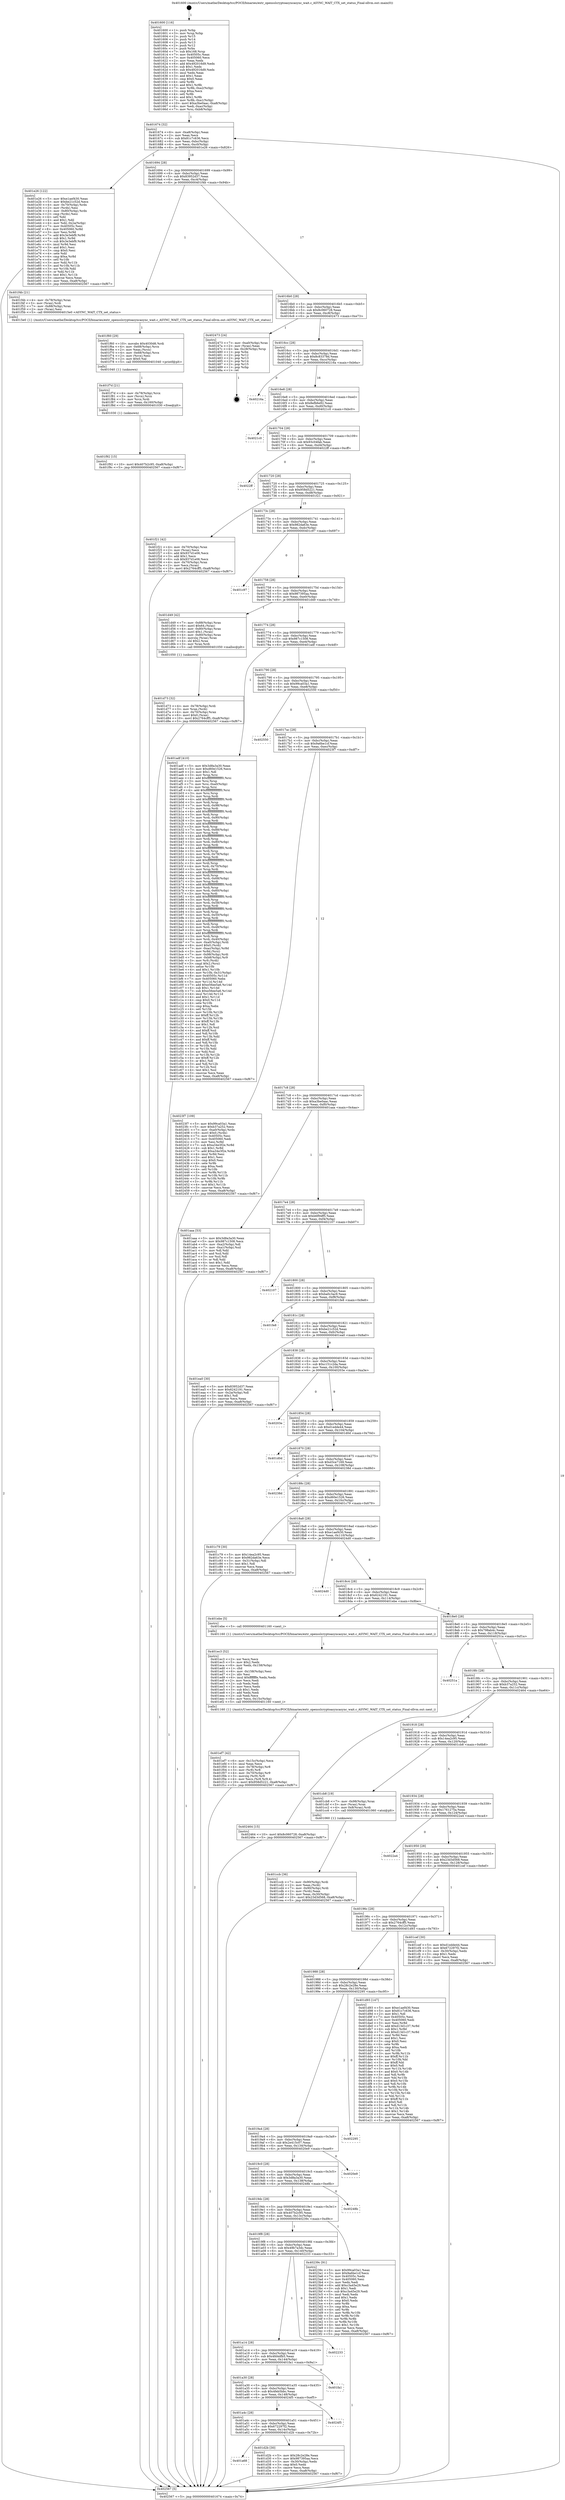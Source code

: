 digraph "0x401600" {
  label = "0x401600 (/mnt/c/Users/mathe/Desktop/tcc/POCII/binaries/extr_opensslcryptoasyncasync_wait.c_ASYNC_WAIT_CTX_set_status_Final-ollvm.out::main(0))"
  labelloc = "t"
  node[shape=record]

  Entry [label="",width=0.3,height=0.3,shape=circle,fillcolor=black,style=filled]
  "0x401674" [label="{
     0x401674 [32]\l
     | [instrs]\l
     &nbsp;&nbsp;0x401674 \<+6\>: mov -0xa8(%rbp),%eax\l
     &nbsp;&nbsp;0x40167a \<+2\>: mov %eax,%ecx\l
     &nbsp;&nbsp;0x40167c \<+6\>: sub $0x81c7c636,%ecx\l
     &nbsp;&nbsp;0x401682 \<+6\>: mov %eax,-0xbc(%rbp)\l
     &nbsp;&nbsp;0x401688 \<+6\>: mov %ecx,-0xc0(%rbp)\l
     &nbsp;&nbsp;0x40168e \<+6\>: je 0000000000401e26 \<main+0x826\>\l
  }"]
  "0x401e26" [label="{
     0x401e26 [122]\l
     | [instrs]\l
     &nbsp;&nbsp;0x401e26 \<+5\>: mov $0xe1aef430,%eax\l
     &nbsp;&nbsp;0x401e2b \<+5\>: mov $0xbe21c52d,%ecx\l
     &nbsp;&nbsp;0x401e30 \<+4\>: mov -0x70(%rbp),%rdx\l
     &nbsp;&nbsp;0x401e34 \<+2\>: mov (%rdx),%esi\l
     &nbsp;&nbsp;0x401e36 \<+4\>: mov -0x80(%rbp),%rdx\l
     &nbsp;&nbsp;0x401e3a \<+2\>: cmp (%rdx),%esi\l
     &nbsp;&nbsp;0x401e3c \<+4\>: setl %dil\l
     &nbsp;&nbsp;0x401e40 \<+4\>: and $0x1,%dil\l
     &nbsp;&nbsp;0x401e44 \<+4\>: mov %dil,-0x2a(%rbp)\l
     &nbsp;&nbsp;0x401e48 \<+7\>: mov 0x40505c,%esi\l
     &nbsp;&nbsp;0x401e4f \<+8\>: mov 0x405060,%r8d\l
     &nbsp;&nbsp;0x401e57 \<+3\>: mov %esi,%r9d\l
     &nbsp;&nbsp;0x401e5a \<+7\>: add $0x3e3ebf9,%r9d\l
     &nbsp;&nbsp;0x401e61 \<+4\>: sub $0x1,%r9d\l
     &nbsp;&nbsp;0x401e65 \<+7\>: sub $0x3e3ebf9,%r9d\l
     &nbsp;&nbsp;0x401e6c \<+4\>: imul %r9d,%esi\l
     &nbsp;&nbsp;0x401e70 \<+3\>: and $0x1,%esi\l
     &nbsp;&nbsp;0x401e73 \<+3\>: cmp $0x0,%esi\l
     &nbsp;&nbsp;0x401e76 \<+4\>: sete %dil\l
     &nbsp;&nbsp;0x401e7a \<+4\>: cmp $0xa,%r8d\l
     &nbsp;&nbsp;0x401e7e \<+4\>: setl %r10b\l
     &nbsp;&nbsp;0x401e82 \<+3\>: mov %dil,%r11b\l
     &nbsp;&nbsp;0x401e85 \<+3\>: and %r10b,%r11b\l
     &nbsp;&nbsp;0x401e88 \<+3\>: xor %r10b,%dil\l
     &nbsp;&nbsp;0x401e8b \<+3\>: or %dil,%r11b\l
     &nbsp;&nbsp;0x401e8e \<+4\>: test $0x1,%r11b\l
     &nbsp;&nbsp;0x401e92 \<+3\>: cmovne %ecx,%eax\l
     &nbsp;&nbsp;0x401e95 \<+6\>: mov %eax,-0xa8(%rbp)\l
     &nbsp;&nbsp;0x401e9b \<+5\>: jmp 0000000000402567 \<main+0xf67\>\l
  }"]
  "0x401694" [label="{
     0x401694 [28]\l
     | [instrs]\l
     &nbsp;&nbsp;0x401694 \<+5\>: jmp 0000000000401699 \<main+0x99\>\l
     &nbsp;&nbsp;0x401699 \<+6\>: mov -0xbc(%rbp),%eax\l
     &nbsp;&nbsp;0x40169f \<+5\>: sub $0x83952d37,%eax\l
     &nbsp;&nbsp;0x4016a4 \<+6\>: mov %eax,-0xc4(%rbp)\l
     &nbsp;&nbsp;0x4016aa \<+6\>: je 0000000000401f4b \<main+0x94b\>\l
  }"]
  Exit [label="",width=0.3,height=0.3,shape=circle,fillcolor=black,style=filled,peripheries=2]
  "0x401f4b" [label="{
     0x401f4b [21]\l
     | [instrs]\l
     &nbsp;&nbsp;0x401f4b \<+4\>: mov -0x78(%rbp),%rax\l
     &nbsp;&nbsp;0x401f4f \<+3\>: mov (%rax),%rdi\l
     &nbsp;&nbsp;0x401f52 \<+7\>: mov -0x88(%rbp),%rax\l
     &nbsp;&nbsp;0x401f59 \<+2\>: mov (%rax),%esi\l
     &nbsp;&nbsp;0x401f5b \<+5\>: call 00000000004015e0 \<ASYNC_WAIT_CTX_set_status\>\l
     | [calls]\l
     &nbsp;&nbsp;0x4015e0 \{1\} (/mnt/c/Users/mathe/Desktop/tcc/POCII/binaries/extr_opensslcryptoasyncasync_wait.c_ASYNC_WAIT_CTX_set_status_Final-ollvm.out::ASYNC_WAIT_CTX_set_status)\l
  }"]
  "0x4016b0" [label="{
     0x4016b0 [28]\l
     | [instrs]\l
     &nbsp;&nbsp;0x4016b0 \<+5\>: jmp 00000000004016b5 \<main+0xb5\>\l
     &nbsp;&nbsp;0x4016b5 \<+6\>: mov -0xbc(%rbp),%eax\l
     &nbsp;&nbsp;0x4016bb \<+5\>: sub $0x8c060728,%eax\l
     &nbsp;&nbsp;0x4016c0 \<+6\>: mov %eax,-0xc8(%rbp)\l
     &nbsp;&nbsp;0x4016c6 \<+6\>: je 0000000000402473 \<main+0xe73\>\l
  }"]
  "0x401f92" [label="{
     0x401f92 [15]\l
     | [instrs]\l
     &nbsp;&nbsp;0x401f92 \<+10\>: movl $0x407b2c95,-0xa8(%rbp)\l
     &nbsp;&nbsp;0x401f9c \<+5\>: jmp 0000000000402567 \<main+0xf67\>\l
  }"]
  "0x402473" [label="{
     0x402473 [24]\l
     | [instrs]\l
     &nbsp;&nbsp;0x402473 \<+7\>: mov -0xa0(%rbp),%rax\l
     &nbsp;&nbsp;0x40247a \<+2\>: mov (%rax),%eax\l
     &nbsp;&nbsp;0x40247c \<+4\>: lea -0x28(%rbp),%rsp\l
     &nbsp;&nbsp;0x402480 \<+1\>: pop %rbx\l
     &nbsp;&nbsp;0x402481 \<+2\>: pop %r12\l
     &nbsp;&nbsp;0x402483 \<+2\>: pop %r13\l
     &nbsp;&nbsp;0x402485 \<+2\>: pop %r14\l
     &nbsp;&nbsp;0x402487 \<+2\>: pop %r15\l
     &nbsp;&nbsp;0x402489 \<+1\>: pop %rbp\l
     &nbsp;&nbsp;0x40248a \<+1\>: ret\l
  }"]
  "0x4016cc" [label="{
     0x4016cc [28]\l
     | [instrs]\l
     &nbsp;&nbsp;0x4016cc \<+5\>: jmp 00000000004016d1 \<main+0xd1\>\l
     &nbsp;&nbsp;0x4016d1 \<+6\>: mov -0xbc(%rbp),%eax\l
     &nbsp;&nbsp;0x4016d7 \<+5\>: sub $0x8c83378d,%eax\l
     &nbsp;&nbsp;0x4016dc \<+6\>: mov %eax,-0xcc(%rbp)\l
     &nbsp;&nbsp;0x4016e2 \<+6\>: je 000000000040216a \<main+0xb6a\>\l
  }"]
  "0x401f7d" [label="{
     0x401f7d [21]\l
     | [instrs]\l
     &nbsp;&nbsp;0x401f7d \<+4\>: mov -0x78(%rbp),%rcx\l
     &nbsp;&nbsp;0x401f81 \<+3\>: mov (%rcx),%rcx\l
     &nbsp;&nbsp;0x401f84 \<+3\>: mov %rcx,%rdi\l
     &nbsp;&nbsp;0x401f87 \<+6\>: mov %eax,-0x160(%rbp)\l
     &nbsp;&nbsp;0x401f8d \<+5\>: call 0000000000401030 \<free@plt\>\l
     | [calls]\l
     &nbsp;&nbsp;0x401030 \{1\} (unknown)\l
  }"]
  "0x40216a" [label="{
     0x40216a\l
  }", style=dashed]
  "0x4016e8" [label="{
     0x4016e8 [28]\l
     | [instrs]\l
     &nbsp;&nbsp;0x4016e8 \<+5\>: jmp 00000000004016ed \<main+0xed\>\l
     &nbsp;&nbsp;0x4016ed \<+6\>: mov -0xbc(%rbp),%eax\l
     &nbsp;&nbsp;0x4016f3 \<+5\>: sub $0x8efb6e92,%eax\l
     &nbsp;&nbsp;0x4016f8 \<+6\>: mov %eax,-0xd0(%rbp)\l
     &nbsp;&nbsp;0x4016fe \<+6\>: je 00000000004021c0 \<main+0xbc0\>\l
  }"]
  "0x401f60" [label="{
     0x401f60 [29]\l
     | [instrs]\l
     &nbsp;&nbsp;0x401f60 \<+10\>: movabs $0x4030d6,%rdi\l
     &nbsp;&nbsp;0x401f6a \<+4\>: mov -0x68(%rbp),%rcx\l
     &nbsp;&nbsp;0x401f6e \<+2\>: mov %eax,(%rcx)\l
     &nbsp;&nbsp;0x401f70 \<+4\>: mov -0x68(%rbp),%rcx\l
     &nbsp;&nbsp;0x401f74 \<+2\>: mov (%rcx),%esi\l
     &nbsp;&nbsp;0x401f76 \<+2\>: mov $0x0,%al\l
     &nbsp;&nbsp;0x401f78 \<+5\>: call 0000000000401040 \<printf@plt\>\l
     | [calls]\l
     &nbsp;&nbsp;0x401040 \{1\} (unknown)\l
  }"]
  "0x4021c0" [label="{
     0x4021c0\l
  }", style=dashed]
  "0x401704" [label="{
     0x401704 [28]\l
     | [instrs]\l
     &nbsp;&nbsp;0x401704 \<+5\>: jmp 0000000000401709 \<main+0x109\>\l
     &nbsp;&nbsp;0x401709 \<+6\>: mov -0xbc(%rbp),%eax\l
     &nbsp;&nbsp;0x40170f \<+5\>: sub $0x93c04fab,%eax\l
     &nbsp;&nbsp;0x401714 \<+6\>: mov %eax,-0xd4(%rbp)\l
     &nbsp;&nbsp;0x40171a \<+6\>: je 00000000004022ff \<main+0xcff\>\l
  }"]
  "0x401ef7" [label="{
     0x401ef7 [42]\l
     | [instrs]\l
     &nbsp;&nbsp;0x401ef7 \<+6\>: mov -0x15c(%rbp),%ecx\l
     &nbsp;&nbsp;0x401efd \<+3\>: imul %eax,%ecx\l
     &nbsp;&nbsp;0x401f00 \<+4\>: mov -0x78(%rbp),%r8\l
     &nbsp;&nbsp;0x401f04 \<+3\>: mov (%r8),%r8\l
     &nbsp;&nbsp;0x401f07 \<+4\>: mov -0x70(%rbp),%r9\l
     &nbsp;&nbsp;0x401f0b \<+3\>: movslq (%r9),%r9\l
     &nbsp;&nbsp;0x401f0e \<+4\>: mov %ecx,(%r8,%r9,4)\l
     &nbsp;&nbsp;0x401f12 \<+10\>: movl $0x958d5221,-0xa8(%rbp)\l
     &nbsp;&nbsp;0x401f1c \<+5\>: jmp 0000000000402567 \<main+0xf67\>\l
  }"]
  "0x4022ff" [label="{
     0x4022ff\l
  }", style=dashed]
  "0x401720" [label="{
     0x401720 [28]\l
     | [instrs]\l
     &nbsp;&nbsp;0x401720 \<+5\>: jmp 0000000000401725 \<main+0x125\>\l
     &nbsp;&nbsp;0x401725 \<+6\>: mov -0xbc(%rbp),%eax\l
     &nbsp;&nbsp;0x40172b \<+5\>: sub $0x958d5221,%eax\l
     &nbsp;&nbsp;0x401730 \<+6\>: mov %eax,-0xd8(%rbp)\l
     &nbsp;&nbsp;0x401736 \<+6\>: je 0000000000401f21 \<main+0x921\>\l
  }"]
  "0x401ec3" [label="{
     0x401ec3 [52]\l
     | [instrs]\l
     &nbsp;&nbsp;0x401ec3 \<+2\>: xor %ecx,%ecx\l
     &nbsp;&nbsp;0x401ec5 \<+5\>: mov $0x2,%edx\l
     &nbsp;&nbsp;0x401eca \<+6\>: mov %edx,-0x158(%rbp)\l
     &nbsp;&nbsp;0x401ed0 \<+1\>: cltd\l
     &nbsp;&nbsp;0x401ed1 \<+6\>: mov -0x158(%rbp),%esi\l
     &nbsp;&nbsp;0x401ed7 \<+2\>: idiv %esi\l
     &nbsp;&nbsp;0x401ed9 \<+6\>: imul $0xfffffffe,%edx,%edx\l
     &nbsp;&nbsp;0x401edf \<+2\>: mov %ecx,%edi\l
     &nbsp;&nbsp;0x401ee1 \<+2\>: sub %edx,%edi\l
     &nbsp;&nbsp;0x401ee3 \<+2\>: mov %ecx,%edx\l
     &nbsp;&nbsp;0x401ee5 \<+3\>: sub $0x1,%edx\l
     &nbsp;&nbsp;0x401ee8 \<+2\>: add %edx,%edi\l
     &nbsp;&nbsp;0x401eea \<+2\>: sub %edi,%ecx\l
     &nbsp;&nbsp;0x401eec \<+6\>: mov %ecx,-0x15c(%rbp)\l
     &nbsp;&nbsp;0x401ef2 \<+5\>: call 0000000000401160 \<next_i\>\l
     | [calls]\l
     &nbsp;&nbsp;0x401160 \{1\} (/mnt/c/Users/mathe/Desktop/tcc/POCII/binaries/extr_opensslcryptoasyncasync_wait.c_ASYNC_WAIT_CTX_set_status_Final-ollvm.out::next_i)\l
  }"]
  "0x401f21" [label="{
     0x401f21 [42]\l
     | [instrs]\l
     &nbsp;&nbsp;0x401f21 \<+4\>: mov -0x70(%rbp),%rax\l
     &nbsp;&nbsp;0x401f25 \<+2\>: mov (%rax),%ecx\l
     &nbsp;&nbsp;0x401f27 \<+6\>: add $0x937d1e06,%ecx\l
     &nbsp;&nbsp;0x401f2d \<+3\>: add $0x1,%ecx\l
     &nbsp;&nbsp;0x401f30 \<+6\>: sub $0x937d1e06,%ecx\l
     &nbsp;&nbsp;0x401f36 \<+4\>: mov -0x70(%rbp),%rax\l
     &nbsp;&nbsp;0x401f3a \<+2\>: mov %ecx,(%rax)\l
     &nbsp;&nbsp;0x401f3c \<+10\>: movl $0x2764cff5,-0xa8(%rbp)\l
     &nbsp;&nbsp;0x401f46 \<+5\>: jmp 0000000000402567 \<main+0xf67\>\l
  }"]
  "0x40173c" [label="{
     0x40173c [28]\l
     | [instrs]\l
     &nbsp;&nbsp;0x40173c \<+5\>: jmp 0000000000401741 \<main+0x141\>\l
     &nbsp;&nbsp;0x401741 \<+6\>: mov -0xbc(%rbp),%eax\l
     &nbsp;&nbsp;0x401747 \<+5\>: sub $0x982da63e,%eax\l
     &nbsp;&nbsp;0x40174c \<+6\>: mov %eax,-0xdc(%rbp)\l
     &nbsp;&nbsp;0x401752 \<+6\>: je 0000000000401c97 \<main+0x697\>\l
  }"]
  "0x401d73" [label="{
     0x401d73 [32]\l
     | [instrs]\l
     &nbsp;&nbsp;0x401d73 \<+4\>: mov -0x78(%rbp),%rdi\l
     &nbsp;&nbsp;0x401d77 \<+3\>: mov %rax,(%rdi)\l
     &nbsp;&nbsp;0x401d7a \<+4\>: mov -0x70(%rbp),%rax\l
     &nbsp;&nbsp;0x401d7e \<+6\>: movl $0x0,(%rax)\l
     &nbsp;&nbsp;0x401d84 \<+10\>: movl $0x2764cff5,-0xa8(%rbp)\l
     &nbsp;&nbsp;0x401d8e \<+5\>: jmp 0000000000402567 \<main+0xf67\>\l
  }"]
  "0x401c97" [label="{
     0x401c97\l
  }", style=dashed]
  "0x401758" [label="{
     0x401758 [28]\l
     | [instrs]\l
     &nbsp;&nbsp;0x401758 \<+5\>: jmp 000000000040175d \<main+0x15d\>\l
     &nbsp;&nbsp;0x40175d \<+6\>: mov -0xbc(%rbp),%eax\l
     &nbsp;&nbsp;0x401763 \<+5\>: sub $0x987395aa,%eax\l
     &nbsp;&nbsp;0x401768 \<+6\>: mov %eax,-0xe0(%rbp)\l
     &nbsp;&nbsp;0x40176e \<+6\>: je 0000000000401d49 \<main+0x749\>\l
  }"]
  "0x401a68" [label="{
     0x401a68\l
  }", style=dashed]
  "0x401d49" [label="{
     0x401d49 [42]\l
     | [instrs]\l
     &nbsp;&nbsp;0x401d49 \<+7\>: mov -0x88(%rbp),%rax\l
     &nbsp;&nbsp;0x401d50 \<+6\>: movl $0x64,(%rax)\l
     &nbsp;&nbsp;0x401d56 \<+4\>: mov -0x80(%rbp),%rax\l
     &nbsp;&nbsp;0x401d5a \<+6\>: movl $0x1,(%rax)\l
     &nbsp;&nbsp;0x401d60 \<+4\>: mov -0x80(%rbp),%rax\l
     &nbsp;&nbsp;0x401d64 \<+3\>: movslq (%rax),%rax\l
     &nbsp;&nbsp;0x401d67 \<+4\>: shl $0x2,%rax\l
     &nbsp;&nbsp;0x401d6b \<+3\>: mov %rax,%rdi\l
     &nbsp;&nbsp;0x401d6e \<+5\>: call 0000000000401050 \<malloc@plt\>\l
     | [calls]\l
     &nbsp;&nbsp;0x401050 \{1\} (unknown)\l
  }"]
  "0x401774" [label="{
     0x401774 [28]\l
     | [instrs]\l
     &nbsp;&nbsp;0x401774 \<+5\>: jmp 0000000000401779 \<main+0x179\>\l
     &nbsp;&nbsp;0x401779 \<+6\>: mov -0xbc(%rbp),%eax\l
     &nbsp;&nbsp;0x40177f \<+5\>: sub $0x987c1508,%eax\l
     &nbsp;&nbsp;0x401784 \<+6\>: mov %eax,-0xe4(%rbp)\l
     &nbsp;&nbsp;0x40178a \<+6\>: je 0000000000401adf \<main+0x4df\>\l
  }"]
  "0x401d2b" [label="{
     0x401d2b [30]\l
     | [instrs]\l
     &nbsp;&nbsp;0x401d2b \<+5\>: mov $0x28c2e28e,%eax\l
     &nbsp;&nbsp;0x401d30 \<+5\>: mov $0x987395aa,%ecx\l
     &nbsp;&nbsp;0x401d35 \<+3\>: mov -0x30(%rbp),%edx\l
     &nbsp;&nbsp;0x401d38 \<+3\>: cmp $0x0,%edx\l
     &nbsp;&nbsp;0x401d3b \<+3\>: cmove %ecx,%eax\l
     &nbsp;&nbsp;0x401d3e \<+6\>: mov %eax,-0xa8(%rbp)\l
     &nbsp;&nbsp;0x401d44 \<+5\>: jmp 0000000000402567 \<main+0xf67\>\l
  }"]
  "0x401adf" [label="{
     0x401adf [410]\l
     | [instrs]\l
     &nbsp;&nbsp;0x401adf \<+5\>: mov $0x3d8a3a30,%eax\l
     &nbsp;&nbsp;0x401ae4 \<+5\>: mov $0xd60e1526,%ecx\l
     &nbsp;&nbsp;0x401ae9 \<+2\>: mov $0x1,%dl\l
     &nbsp;&nbsp;0x401aeb \<+3\>: mov %rsp,%rsi\l
     &nbsp;&nbsp;0x401aee \<+4\>: add $0xfffffffffffffff0,%rsi\l
     &nbsp;&nbsp;0x401af2 \<+3\>: mov %rsi,%rsp\l
     &nbsp;&nbsp;0x401af5 \<+7\>: mov %rsi,-0xa0(%rbp)\l
     &nbsp;&nbsp;0x401afc \<+3\>: mov %rsp,%rsi\l
     &nbsp;&nbsp;0x401aff \<+4\>: add $0xfffffffffffffff0,%rsi\l
     &nbsp;&nbsp;0x401b03 \<+3\>: mov %rsi,%rsp\l
     &nbsp;&nbsp;0x401b06 \<+3\>: mov %rsp,%rdi\l
     &nbsp;&nbsp;0x401b09 \<+4\>: add $0xfffffffffffffff0,%rdi\l
     &nbsp;&nbsp;0x401b0d \<+3\>: mov %rdi,%rsp\l
     &nbsp;&nbsp;0x401b10 \<+7\>: mov %rdi,-0x98(%rbp)\l
     &nbsp;&nbsp;0x401b17 \<+3\>: mov %rsp,%rdi\l
     &nbsp;&nbsp;0x401b1a \<+4\>: add $0xfffffffffffffff0,%rdi\l
     &nbsp;&nbsp;0x401b1e \<+3\>: mov %rdi,%rsp\l
     &nbsp;&nbsp;0x401b21 \<+7\>: mov %rdi,-0x90(%rbp)\l
     &nbsp;&nbsp;0x401b28 \<+3\>: mov %rsp,%rdi\l
     &nbsp;&nbsp;0x401b2b \<+4\>: add $0xfffffffffffffff0,%rdi\l
     &nbsp;&nbsp;0x401b2f \<+3\>: mov %rdi,%rsp\l
     &nbsp;&nbsp;0x401b32 \<+7\>: mov %rdi,-0x88(%rbp)\l
     &nbsp;&nbsp;0x401b39 \<+3\>: mov %rsp,%rdi\l
     &nbsp;&nbsp;0x401b3c \<+4\>: add $0xfffffffffffffff0,%rdi\l
     &nbsp;&nbsp;0x401b40 \<+3\>: mov %rdi,%rsp\l
     &nbsp;&nbsp;0x401b43 \<+4\>: mov %rdi,-0x80(%rbp)\l
     &nbsp;&nbsp;0x401b47 \<+3\>: mov %rsp,%rdi\l
     &nbsp;&nbsp;0x401b4a \<+4\>: add $0xfffffffffffffff0,%rdi\l
     &nbsp;&nbsp;0x401b4e \<+3\>: mov %rdi,%rsp\l
     &nbsp;&nbsp;0x401b51 \<+4\>: mov %rdi,-0x78(%rbp)\l
     &nbsp;&nbsp;0x401b55 \<+3\>: mov %rsp,%rdi\l
     &nbsp;&nbsp;0x401b58 \<+4\>: add $0xfffffffffffffff0,%rdi\l
     &nbsp;&nbsp;0x401b5c \<+3\>: mov %rdi,%rsp\l
     &nbsp;&nbsp;0x401b5f \<+4\>: mov %rdi,-0x70(%rbp)\l
     &nbsp;&nbsp;0x401b63 \<+3\>: mov %rsp,%rdi\l
     &nbsp;&nbsp;0x401b66 \<+4\>: add $0xfffffffffffffff0,%rdi\l
     &nbsp;&nbsp;0x401b6a \<+3\>: mov %rdi,%rsp\l
     &nbsp;&nbsp;0x401b6d \<+4\>: mov %rdi,-0x68(%rbp)\l
     &nbsp;&nbsp;0x401b71 \<+3\>: mov %rsp,%rdi\l
     &nbsp;&nbsp;0x401b74 \<+4\>: add $0xfffffffffffffff0,%rdi\l
     &nbsp;&nbsp;0x401b78 \<+3\>: mov %rdi,%rsp\l
     &nbsp;&nbsp;0x401b7b \<+4\>: mov %rdi,-0x60(%rbp)\l
     &nbsp;&nbsp;0x401b7f \<+3\>: mov %rsp,%rdi\l
     &nbsp;&nbsp;0x401b82 \<+4\>: add $0xfffffffffffffff0,%rdi\l
     &nbsp;&nbsp;0x401b86 \<+3\>: mov %rdi,%rsp\l
     &nbsp;&nbsp;0x401b89 \<+4\>: mov %rdi,-0x58(%rbp)\l
     &nbsp;&nbsp;0x401b8d \<+3\>: mov %rsp,%rdi\l
     &nbsp;&nbsp;0x401b90 \<+4\>: add $0xfffffffffffffff0,%rdi\l
     &nbsp;&nbsp;0x401b94 \<+3\>: mov %rdi,%rsp\l
     &nbsp;&nbsp;0x401b97 \<+4\>: mov %rdi,-0x50(%rbp)\l
     &nbsp;&nbsp;0x401b9b \<+3\>: mov %rsp,%rdi\l
     &nbsp;&nbsp;0x401b9e \<+4\>: add $0xfffffffffffffff0,%rdi\l
     &nbsp;&nbsp;0x401ba2 \<+3\>: mov %rdi,%rsp\l
     &nbsp;&nbsp;0x401ba5 \<+4\>: mov %rdi,-0x48(%rbp)\l
     &nbsp;&nbsp;0x401ba9 \<+3\>: mov %rsp,%rdi\l
     &nbsp;&nbsp;0x401bac \<+4\>: add $0xfffffffffffffff0,%rdi\l
     &nbsp;&nbsp;0x401bb0 \<+3\>: mov %rdi,%rsp\l
     &nbsp;&nbsp;0x401bb3 \<+4\>: mov %rdi,-0x40(%rbp)\l
     &nbsp;&nbsp;0x401bb7 \<+7\>: mov -0xa0(%rbp),%rdi\l
     &nbsp;&nbsp;0x401bbe \<+6\>: movl $0x0,(%rdi)\l
     &nbsp;&nbsp;0x401bc4 \<+7\>: mov -0xac(%rbp),%r8d\l
     &nbsp;&nbsp;0x401bcb \<+3\>: mov %r8d,(%rsi)\l
     &nbsp;&nbsp;0x401bce \<+7\>: mov -0x98(%rbp),%rdi\l
     &nbsp;&nbsp;0x401bd5 \<+7\>: mov -0xb8(%rbp),%r9\l
     &nbsp;&nbsp;0x401bdc \<+3\>: mov %r9,(%rdi)\l
     &nbsp;&nbsp;0x401bdf \<+3\>: cmpl $0x2,(%rsi)\l
     &nbsp;&nbsp;0x401be2 \<+4\>: setne %r10b\l
     &nbsp;&nbsp;0x401be6 \<+4\>: and $0x1,%r10b\l
     &nbsp;&nbsp;0x401bea \<+4\>: mov %r10b,-0x31(%rbp)\l
     &nbsp;&nbsp;0x401bee \<+8\>: mov 0x40505c,%r11d\l
     &nbsp;&nbsp;0x401bf6 \<+7\>: mov 0x405060,%ebx\l
     &nbsp;&nbsp;0x401bfd \<+3\>: mov %r11d,%r14d\l
     &nbsp;&nbsp;0x401c00 \<+7\>: add $0xe56ee5a6,%r14d\l
     &nbsp;&nbsp;0x401c07 \<+4\>: sub $0x1,%r14d\l
     &nbsp;&nbsp;0x401c0b \<+7\>: sub $0xe56ee5a6,%r14d\l
     &nbsp;&nbsp;0x401c12 \<+4\>: imul %r14d,%r11d\l
     &nbsp;&nbsp;0x401c16 \<+4\>: and $0x1,%r11d\l
     &nbsp;&nbsp;0x401c1a \<+4\>: cmp $0x0,%r11d\l
     &nbsp;&nbsp;0x401c1e \<+4\>: sete %r10b\l
     &nbsp;&nbsp;0x401c22 \<+3\>: cmp $0xa,%ebx\l
     &nbsp;&nbsp;0x401c25 \<+4\>: setl %r15b\l
     &nbsp;&nbsp;0x401c29 \<+3\>: mov %r10b,%r12b\l
     &nbsp;&nbsp;0x401c2c \<+4\>: xor $0xff,%r12b\l
     &nbsp;&nbsp;0x401c30 \<+3\>: mov %r15b,%r13b\l
     &nbsp;&nbsp;0x401c33 \<+4\>: xor $0xff,%r13b\l
     &nbsp;&nbsp;0x401c37 \<+3\>: xor $0x1,%dl\l
     &nbsp;&nbsp;0x401c3a \<+3\>: mov %r12b,%sil\l
     &nbsp;&nbsp;0x401c3d \<+4\>: and $0xff,%sil\l
     &nbsp;&nbsp;0x401c41 \<+3\>: and %dl,%r10b\l
     &nbsp;&nbsp;0x401c44 \<+3\>: mov %r13b,%dil\l
     &nbsp;&nbsp;0x401c47 \<+4\>: and $0xff,%dil\l
     &nbsp;&nbsp;0x401c4b \<+3\>: and %dl,%r15b\l
     &nbsp;&nbsp;0x401c4e \<+3\>: or %r10b,%sil\l
     &nbsp;&nbsp;0x401c51 \<+3\>: or %r15b,%dil\l
     &nbsp;&nbsp;0x401c54 \<+3\>: xor %dil,%sil\l
     &nbsp;&nbsp;0x401c57 \<+3\>: or %r13b,%r12b\l
     &nbsp;&nbsp;0x401c5a \<+4\>: xor $0xff,%r12b\l
     &nbsp;&nbsp;0x401c5e \<+3\>: or $0x1,%dl\l
     &nbsp;&nbsp;0x401c61 \<+3\>: and %dl,%r12b\l
     &nbsp;&nbsp;0x401c64 \<+3\>: or %r12b,%sil\l
     &nbsp;&nbsp;0x401c67 \<+4\>: test $0x1,%sil\l
     &nbsp;&nbsp;0x401c6b \<+3\>: cmovne %ecx,%eax\l
     &nbsp;&nbsp;0x401c6e \<+6\>: mov %eax,-0xa8(%rbp)\l
     &nbsp;&nbsp;0x401c74 \<+5\>: jmp 0000000000402567 \<main+0xf67\>\l
  }"]
  "0x401790" [label="{
     0x401790 [28]\l
     | [instrs]\l
     &nbsp;&nbsp;0x401790 \<+5\>: jmp 0000000000401795 \<main+0x195\>\l
     &nbsp;&nbsp;0x401795 \<+6\>: mov -0xbc(%rbp),%eax\l
     &nbsp;&nbsp;0x40179b \<+5\>: sub $0x99ca03a1,%eax\l
     &nbsp;&nbsp;0x4017a0 \<+6\>: mov %eax,-0xe8(%rbp)\l
     &nbsp;&nbsp;0x4017a6 \<+6\>: je 0000000000402550 \<main+0xf50\>\l
  }"]
  "0x401a4c" [label="{
     0x401a4c [28]\l
     | [instrs]\l
     &nbsp;&nbsp;0x401a4c \<+5\>: jmp 0000000000401a51 \<main+0x451\>\l
     &nbsp;&nbsp;0x401a51 \<+6\>: mov -0xbc(%rbp),%eax\l
     &nbsp;&nbsp;0x401a57 \<+5\>: sub $0x672297f2,%eax\l
     &nbsp;&nbsp;0x401a5c \<+6\>: mov %eax,-0x14c(%rbp)\l
     &nbsp;&nbsp;0x401a62 \<+6\>: je 0000000000401d2b \<main+0x72b\>\l
  }"]
  "0x402550" [label="{
     0x402550\l
  }", style=dashed]
  "0x4017ac" [label="{
     0x4017ac [28]\l
     | [instrs]\l
     &nbsp;&nbsp;0x4017ac \<+5\>: jmp 00000000004017b1 \<main+0x1b1\>\l
     &nbsp;&nbsp;0x4017b1 \<+6\>: mov -0xbc(%rbp),%eax\l
     &nbsp;&nbsp;0x4017b7 \<+5\>: sub $0x9a6be1cf,%eax\l
     &nbsp;&nbsp;0x4017bc \<+6\>: mov %eax,-0xec(%rbp)\l
     &nbsp;&nbsp;0x4017c2 \<+6\>: je 00000000004023f7 \<main+0xdf7\>\l
  }"]
  "0x4024f5" [label="{
     0x4024f5\l
  }", style=dashed]
  "0x4023f7" [label="{
     0x4023f7 [109]\l
     | [instrs]\l
     &nbsp;&nbsp;0x4023f7 \<+5\>: mov $0x99ca03a1,%eax\l
     &nbsp;&nbsp;0x4023fc \<+5\>: mov $0xb37a252,%ecx\l
     &nbsp;&nbsp;0x402401 \<+7\>: mov -0xa0(%rbp),%rdx\l
     &nbsp;&nbsp;0x402408 \<+6\>: movl $0x0,(%rdx)\l
     &nbsp;&nbsp;0x40240e \<+7\>: mov 0x40505c,%esi\l
     &nbsp;&nbsp;0x402415 \<+7\>: mov 0x405060,%edi\l
     &nbsp;&nbsp;0x40241c \<+3\>: mov %esi,%r8d\l
     &nbsp;&nbsp;0x40241f \<+7\>: sub $0xa34e3f2e,%r8d\l
     &nbsp;&nbsp;0x402426 \<+4\>: sub $0x1,%r8d\l
     &nbsp;&nbsp;0x40242a \<+7\>: add $0xa34e3f2e,%r8d\l
     &nbsp;&nbsp;0x402431 \<+4\>: imul %r8d,%esi\l
     &nbsp;&nbsp;0x402435 \<+3\>: and $0x1,%esi\l
     &nbsp;&nbsp;0x402438 \<+3\>: cmp $0x0,%esi\l
     &nbsp;&nbsp;0x40243b \<+4\>: sete %r9b\l
     &nbsp;&nbsp;0x40243f \<+3\>: cmp $0xa,%edi\l
     &nbsp;&nbsp;0x402442 \<+4\>: setl %r10b\l
     &nbsp;&nbsp;0x402446 \<+3\>: mov %r9b,%r11b\l
     &nbsp;&nbsp;0x402449 \<+3\>: and %r10b,%r11b\l
     &nbsp;&nbsp;0x40244c \<+3\>: xor %r10b,%r9b\l
     &nbsp;&nbsp;0x40244f \<+3\>: or %r9b,%r11b\l
     &nbsp;&nbsp;0x402452 \<+4\>: test $0x1,%r11b\l
     &nbsp;&nbsp;0x402456 \<+3\>: cmovne %ecx,%eax\l
     &nbsp;&nbsp;0x402459 \<+6\>: mov %eax,-0xa8(%rbp)\l
     &nbsp;&nbsp;0x40245f \<+5\>: jmp 0000000000402567 \<main+0xf67\>\l
  }"]
  "0x4017c8" [label="{
     0x4017c8 [28]\l
     | [instrs]\l
     &nbsp;&nbsp;0x4017c8 \<+5\>: jmp 00000000004017cd \<main+0x1cd\>\l
     &nbsp;&nbsp;0x4017cd \<+6\>: mov -0xbc(%rbp),%eax\l
     &nbsp;&nbsp;0x4017d3 \<+5\>: sub $0xa3be0aac,%eax\l
     &nbsp;&nbsp;0x4017d8 \<+6\>: mov %eax,-0xf0(%rbp)\l
     &nbsp;&nbsp;0x4017de \<+6\>: je 0000000000401aaa \<main+0x4aa\>\l
  }"]
  "0x401a30" [label="{
     0x401a30 [28]\l
     | [instrs]\l
     &nbsp;&nbsp;0x401a30 \<+5\>: jmp 0000000000401a35 \<main+0x435\>\l
     &nbsp;&nbsp;0x401a35 \<+6\>: mov -0xbc(%rbp),%eax\l
     &nbsp;&nbsp;0x401a3b \<+5\>: sub $0x4feb5bbc,%eax\l
     &nbsp;&nbsp;0x401a40 \<+6\>: mov %eax,-0x148(%rbp)\l
     &nbsp;&nbsp;0x401a46 \<+6\>: je 00000000004024f5 \<main+0xef5\>\l
  }"]
  "0x401aaa" [label="{
     0x401aaa [53]\l
     | [instrs]\l
     &nbsp;&nbsp;0x401aaa \<+5\>: mov $0x3d8a3a30,%eax\l
     &nbsp;&nbsp;0x401aaf \<+5\>: mov $0x987c1508,%ecx\l
     &nbsp;&nbsp;0x401ab4 \<+6\>: mov -0xa2(%rbp),%dl\l
     &nbsp;&nbsp;0x401aba \<+7\>: mov -0xa1(%rbp),%sil\l
     &nbsp;&nbsp;0x401ac1 \<+3\>: mov %dl,%dil\l
     &nbsp;&nbsp;0x401ac4 \<+3\>: and %sil,%dil\l
     &nbsp;&nbsp;0x401ac7 \<+3\>: xor %sil,%dl\l
     &nbsp;&nbsp;0x401aca \<+3\>: or %dl,%dil\l
     &nbsp;&nbsp;0x401acd \<+4\>: test $0x1,%dil\l
     &nbsp;&nbsp;0x401ad1 \<+3\>: cmovne %ecx,%eax\l
     &nbsp;&nbsp;0x401ad4 \<+6\>: mov %eax,-0xa8(%rbp)\l
     &nbsp;&nbsp;0x401ada \<+5\>: jmp 0000000000402567 \<main+0xf67\>\l
  }"]
  "0x4017e4" [label="{
     0x4017e4 [28]\l
     | [instrs]\l
     &nbsp;&nbsp;0x4017e4 \<+5\>: jmp 00000000004017e9 \<main+0x1e9\>\l
     &nbsp;&nbsp;0x4017e9 \<+6\>: mov -0xbc(%rbp),%eax\l
     &nbsp;&nbsp;0x4017ef \<+5\>: sub $0xb6f94ff5,%eax\l
     &nbsp;&nbsp;0x4017f4 \<+6\>: mov %eax,-0xf4(%rbp)\l
     &nbsp;&nbsp;0x4017fa \<+6\>: je 0000000000402107 \<main+0xb07\>\l
  }"]
  "0x402567" [label="{
     0x402567 [5]\l
     | [instrs]\l
     &nbsp;&nbsp;0x402567 \<+5\>: jmp 0000000000401674 \<main+0x74\>\l
  }"]
  "0x401600" [label="{
     0x401600 [116]\l
     | [instrs]\l
     &nbsp;&nbsp;0x401600 \<+1\>: push %rbp\l
     &nbsp;&nbsp;0x401601 \<+3\>: mov %rsp,%rbp\l
     &nbsp;&nbsp;0x401604 \<+2\>: push %r15\l
     &nbsp;&nbsp;0x401606 \<+2\>: push %r14\l
     &nbsp;&nbsp;0x401608 \<+2\>: push %r13\l
     &nbsp;&nbsp;0x40160a \<+2\>: push %r12\l
     &nbsp;&nbsp;0x40160c \<+1\>: push %rbx\l
     &nbsp;&nbsp;0x40160d \<+7\>: sub $0x168,%rsp\l
     &nbsp;&nbsp;0x401614 \<+7\>: mov 0x40505c,%eax\l
     &nbsp;&nbsp;0x40161b \<+7\>: mov 0x405060,%ecx\l
     &nbsp;&nbsp;0x401622 \<+2\>: mov %eax,%edx\l
     &nbsp;&nbsp;0x401624 \<+6\>: add $0x492016d9,%edx\l
     &nbsp;&nbsp;0x40162a \<+3\>: sub $0x1,%edx\l
     &nbsp;&nbsp;0x40162d \<+6\>: sub $0x492016d9,%edx\l
     &nbsp;&nbsp;0x401633 \<+3\>: imul %edx,%eax\l
     &nbsp;&nbsp;0x401636 \<+3\>: and $0x1,%eax\l
     &nbsp;&nbsp;0x401639 \<+3\>: cmp $0x0,%eax\l
     &nbsp;&nbsp;0x40163c \<+4\>: sete %r8b\l
     &nbsp;&nbsp;0x401640 \<+4\>: and $0x1,%r8b\l
     &nbsp;&nbsp;0x401644 \<+7\>: mov %r8b,-0xa2(%rbp)\l
     &nbsp;&nbsp;0x40164b \<+3\>: cmp $0xa,%ecx\l
     &nbsp;&nbsp;0x40164e \<+4\>: setl %r8b\l
     &nbsp;&nbsp;0x401652 \<+4\>: and $0x1,%r8b\l
     &nbsp;&nbsp;0x401656 \<+7\>: mov %r8b,-0xa1(%rbp)\l
     &nbsp;&nbsp;0x40165d \<+10\>: movl $0xa3be0aac,-0xa8(%rbp)\l
     &nbsp;&nbsp;0x401667 \<+6\>: mov %edi,-0xac(%rbp)\l
     &nbsp;&nbsp;0x40166d \<+7\>: mov %rsi,-0xb8(%rbp)\l
  }"]
  "0x401fa1" [label="{
     0x401fa1\l
  }", style=dashed]
  "0x401a14" [label="{
     0x401a14 [28]\l
     | [instrs]\l
     &nbsp;&nbsp;0x401a14 \<+5\>: jmp 0000000000401a19 \<main+0x419\>\l
     &nbsp;&nbsp;0x401a19 \<+6\>: mov -0xbc(%rbp),%eax\l
     &nbsp;&nbsp;0x401a1f \<+5\>: sub $0x4fd4dfb5,%eax\l
     &nbsp;&nbsp;0x401a24 \<+6\>: mov %eax,-0x144(%rbp)\l
     &nbsp;&nbsp;0x401a2a \<+6\>: je 0000000000401fa1 \<main+0x9a1\>\l
  }"]
  "0x402107" [label="{
     0x402107\l
  }", style=dashed]
  "0x401800" [label="{
     0x401800 [28]\l
     | [instrs]\l
     &nbsp;&nbsp;0x401800 \<+5\>: jmp 0000000000401805 \<main+0x205\>\l
     &nbsp;&nbsp;0x401805 \<+6\>: mov -0xbc(%rbp),%eax\l
     &nbsp;&nbsp;0x40180b \<+5\>: sub $0xba0c3ac9,%eax\l
     &nbsp;&nbsp;0x401810 \<+6\>: mov %eax,-0xf8(%rbp)\l
     &nbsp;&nbsp;0x401816 \<+6\>: je 0000000000401fe8 \<main+0x9e8\>\l
  }"]
  "0x402233" [label="{
     0x402233\l
  }", style=dashed]
  "0x401fe8" [label="{
     0x401fe8\l
  }", style=dashed]
  "0x40181c" [label="{
     0x40181c [28]\l
     | [instrs]\l
     &nbsp;&nbsp;0x40181c \<+5\>: jmp 0000000000401821 \<main+0x221\>\l
     &nbsp;&nbsp;0x401821 \<+6\>: mov -0xbc(%rbp),%eax\l
     &nbsp;&nbsp;0x401827 \<+5\>: sub $0xbe21c52d,%eax\l
     &nbsp;&nbsp;0x40182c \<+6\>: mov %eax,-0xfc(%rbp)\l
     &nbsp;&nbsp;0x401832 \<+6\>: je 0000000000401ea0 \<main+0x8a0\>\l
  }"]
  "0x4019f8" [label="{
     0x4019f8 [28]\l
     | [instrs]\l
     &nbsp;&nbsp;0x4019f8 \<+5\>: jmp 00000000004019fd \<main+0x3fd\>\l
     &nbsp;&nbsp;0x4019fd \<+6\>: mov -0xbc(%rbp),%eax\l
     &nbsp;&nbsp;0x401a03 \<+5\>: sub $0x49b7a3dc,%eax\l
     &nbsp;&nbsp;0x401a08 \<+6\>: mov %eax,-0x140(%rbp)\l
     &nbsp;&nbsp;0x401a0e \<+6\>: je 0000000000402233 \<main+0xc33\>\l
  }"]
  "0x401ea0" [label="{
     0x401ea0 [30]\l
     | [instrs]\l
     &nbsp;&nbsp;0x401ea0 \<+5\>: mov $0x83952d37,%eax\l
     &nbsp;&nbsp;0x401ea5 \<+5\>: mov $0x6242191,%ecx\l
     &nbsp;&nbsp;0x401eaa \<+3\>: mov -0x2a(%rbp),%dl\l
     &nbsp;&nbsp;0x401ead \<+3\>: test $0x1,%dl\l
     &nbsp;&nbsp;0x401eb0 \<+3\>: cmovne %ecx,%eax\l
     &nbsp;&nbsp;0x401eb3 \<+6\>: mov %eax,-0xa8(%rbp)\l
     &nbsp;&nbsp;0x401eb9 \<+5\>: jmp 0000000000402567 \<main+0xf67\>\l
  }"]
  "0x401838" [label="{
     0x401838 [28]\l
     | [instrs]\l
     &nbsp;&nbsp;0x401838 \<+5\>: jmp 000000000040183d \<main+0x23d\>\l
     &nbsp;&nbsp;0x40183d \<+6\>: mov -0xbc(%rbp),%eax\l
     &nbsp;&nbsp;0x401843 \<+5\>: sub $0xc151c2da,%eax\l
     &nbsp;&nbsp;0x401848 \<+6\>: mov %eax,-0x100(%rbp)\l
     &nbsp;&nbsp;0x40184e \<+6\>: je 000000000040203e \<main+0xa3e\>\l
  }"]
  "0x40239c" [label="{
     0x40239c [91]\l
     | [instrs]\l
     &nbsp;&nbsp;0x40239c \<+5\>: mov $0x99ca03a1,%eax\l
     &nbsp;&nbsp;0x4023a1 \<+5\>: mov $0x9a6be1cf,%ecx\l
     &nbsp;&nbsp;0x4023a6 \<+7\>: mov 0x40505c,%edx\l
     &nbsp;&nbsp;0x4023ad \<+7\>: mov 0x405060,%esi\l
     &nbsp;&nbsp;0x4023b4 \<+2\>: mov %edx,%edi\l
     &nbsp;&nbsp;0x4023b6 \<+6\>: add $0xc3a45e29,%edi\l
     &nbsp;&nbsp;0x4023bc \<+3\>: sub $0x1,%edi\l
     &nbsp;&nbsp;0x4023bf \<+6\>: sub $0xc3a45e29,%edi\l
     &nbsp;&nbsp;0x4023c5 \<+3\>: imul %edi,%edx\l
     &nbsp;&nbsp;0x4023c8 \<+3\>: and $0x1,%edx\l
     &nbsp;&nbsp;0x4023cb \<+3\>: cmp $0x0,%edx\l
     &nbsp;&nbsp;0x4023ce \<+4\>: sete %r8b\l
     &nbsp;&nbsp;0x4023d2 \<+3\>: cmp $0xa,%esi\l
     &nbsp;&nbsp;0x4023d5 \<+4\>: setl %r9b\l
     &nbsp;&nbsp;0x4023d9 \<+3\>: mov %r8b,%r10b\l
     &nbsp;&nbsp;0x4023dc \<+3\>: and %r9b,%r10b\l
     &nbsp;&nbsp;0x4023df \<+3\>: xor %r9b,%r8b\l
     &nbsp;&nbsp;0x4023e2 \<+3\>: or %r8b,%r10b\l
     &nbsp;&nbsp;0x4023e5 \<+4\>: test $0x1,%r10b\l
     &nbsp;&nbsp;0x4023e9 \<+3\>: cmovne %ecx,%eax\l
     &nbsp;&nbsp;0x4023ec \<+6\>: mov %eax,-0xa8(%rbp)\l
     &nbsp;&nbsp;0x4023f2 \<+5\>: jmp 0000000000402567 \<main+0xf67\>\l
  }"]
  "0x40203e" [label="{
     0x40203e\l
  }", style=dashed]
  "0x401854" [label="{
     0x401854 [28]\l
     | [instrs]\l
     &nbsp;&nbsp;0x401854 \<+5\>: jmp 0000000000401859 \<main+0x259\>\l
     &nbsp;&nbsp;0x401859 \<+6\>: mov -0xbc(%rbp),%eax\l
     &nbsp;&nbsp;0x40185f \<+5\>: sub $0xd1edde44,%eax\l
     &nbsp;&nbsp;0x401864 \<+6\>: mov %eax,-0x104(%rbp)\l
     &nbsp;&nbsp;0x40186a \<+6\>: je 0000000000401d0d \<main+0x70d\>\l
  }"]
  "0x4019dc" [label="{
     0x4019dc [28]\l
     | [instrs]\l
     &nbsp;&nbsp;0x4019dc \<+5\>: jmp 00000000004019e1 \<main+0x3e1\>\l
     &nbsp;&nbsp;0x4019e1 \<+6\>: mov -0xbc(%rbp),%eax\l
     &nbsp;&nbsp;0x4019e7 \<+5\>: sub $0x407b2c95,%eax\l
     &nbsp;&nbsp;0x4019ec \<+6\>: mov %eax,-0x13c(%rbp)\l
     &nbsp;&nbsp;0x4019f2 \<+6\>: je 000000000040239c \<main+0xd9c\>\l
  }"]
  "0x401d0d" [label="{
     0x401d0d\l
  }", style=dashed]
  "0x401870" [label="{
     0x401870 [28]\l
     | [instrs]\l
     &nbsp;&nbsp;0x401870 \<+5\>: jmp 0000000000401875 \<main+0x275\>\l
     &nbsp;&nbsp;0x401875 \<+6\>: mov -0xbc(%rbp),%eax\l
     &nbsp;&nbsp;0x40187b \<+5\>: sub $0xd3ce7169,%eax\l
     &nbsp;&nbsp;0x401880 \<+6\>: mov %eax,-0x108(%rbp)\l
     &nbsp;&nbsp;0x401886 \<+6\>: je 000000000040238d \<main+0xd8d\>\l
  }"]
  "0x40248b" [label="{
     0x40248b\l
  }", style=dashed]
  "0x40238d" [label="{
     0x40238d\l
  }", style=dashed]
  "0x40188c" [label="{
     0x40188c [28]\l
     | [instrs]\l
     &nbsp;&nbsp;0x40188c \<+5\>: jmp 0000000000401891 \<main+0x291\>\l
     &nbsp;&nbsp;0x401891 \<+6\>: mov -0xbc(%rbp),%eax\l
     &nbsp;&nbsp;0x401897 \<+5\>: sub $0xd60e1526,%eax\l
     &nbsp;&nbsp;0x40189c \<+6\>: mov %eax,-0x10c(%rbp)\l
     &nbsp;&nbsp;0x4018a2 \<+6\>: je 0000000000401c79 \<main+0x679\>\l
  }"]
  "0x4019c0" [label="{
     0x4019c0 [28]\l
     | [instrs]\l
     &nbsp;&nbsp;0x4019c0 \<+5\>: jmp 00000000004019c5 \<main+0x3c5\>\l
     &nbsp;&nbsp;0x4019c5 \<+6\>: mov -0xbc(%rbp),%eax\l
     &nbsp;&nbsp;0x4019cb \<+5\>: sub $0x3d8a3a30,%eax\l
     &nbsp;&nbsp;0x4019d0 \<+6\>: mov %eax,-0x138(%rbp)\l
     &nbsp;&nbsp;0x4019d6 \<+6\>: je 000000000040248b \<main+0xe8b\>\l
  }"]
  "0x401c79" [label="{
     0x401c79 [30]\l
     | [instrs]\l
     &nbsp;&nbsp;0x401c79 \<+5\>: mov $0x14ea2c95,%eax\l
     &nbsp;&nbsp;0x401c7e \<+5\>: mov $0x982da63e,%ecx\l
     &nbsp;&nbsp;0x401c83 \<+3\>: mov -0x31(%rbp),%dl\l
     &nbsp;&nbsp;0x401c86 \<+3\>: test $0x1,%dl\l
     &nbsp;&nbsp;0x401c89 \<+3\>: cmovne %ecx,%eax\l
     &nbsp;&nbsp;0x401c8c \<+6\>: mov %eax,-0xa8(%rbp)\l
     &nbsp;&nbsp;0x401c92 \<+5\>: jmp 0000000000402567 \<main+0xf67\>\l
  }"]
  "0x4018a8" [label="{
     0x4018a8 [28]\l
     | [instrs]\l
     &nbsp;&nbsp;0x4018a8 \<+5\>: jmp 00000000004018ad \<main+0x2ad\>\l
     &nbsp;&nbsp;0x4018ad \<+6\>: mov -0xbc(%rbp),%eax\l
     &nbsp;&nbsp;0x4018b3 \<+5\>: sub $0xe1aef430,%eax\l
     &nbsp;&nbsp;0x4018b8 \<+6\>: mov %eax,-0x110(%rbp)\l
     &nbsp;&nbsp;0x4018be \<+6\>: je 00000000004024d0 \<main+0xed0\>\l
  }"]
  "0x4020e9" [label="{
     0x4020e9\l
  }", style=dashed]
  "0x4024d0" [label="{
     0x4024d0\l
  }", style=dashed]
  "0x4018c4" [label="{
     0x4018c4 [28]\l
     | [instrs]\l
     &nbsp;&nbsp;0x4018c4 \<+5\>: jmp 00000000004018c9 \<main+0x2c9\>\l
     &nbsp;&nbsp;0x4018c9 \<+6\>: mov -0xbc(%rbp),%eax\l
     &nbsp;&nbsp;0x4018cf \<+5\>: sub $0x6242191,%eax\l
     &nbsp;&nbsp;0x4018d4 \<+6\>: mov %eax,-0x114(%rbp)\l
     &nbsp;&nbsp;0x4018da \<+6\>: je 0000000000401ebe \<main+0x8be\>\l
  }"]
  "0x4019a4" [label="{
     0x4019a4 [28]\l
     | [instrs]\l
     &nbsp;&nbsp;0x4019a4 \<+5\>: jmp 00000000004019a9 \<main+0x3a9\>\l
     &nbsp;&nbsp;0x4019a9 \<+6\>: mov -0xbc(%rbp),%eax\l
     &nbsp;&nbsp;0x4019af \<+5\>: sub $0x2e415c07,%eax\l
     &nbsp;&nbsp;0x4019b4 \<+6\>: mov %eax,-0x134(%rbp)\l
     &nbsp;&nbsp;0x4019ba \<+6\>: je 00000000004020e9 \<main+0xae9\>\l
  }"]
  "0x401ebe" [label="{
     0x401ebe [5]\l
     | [instrs]\l
     &nbsp;&nbsp;0x401ebe \<+5\>: call 0000000000401160 \<next_i\>\l
     | [calls]\l
     &nbsp;&nbsp;0x401160 \{1\} (/mnt/c/Users/mathe/Desktop/tcc/POCII/binaries/extr_opensslcryptoasyncasync_wait.c_ASYNC_WAIT_CTX_set_status_Final-ollvm.out::next_i)\l
  }"]
  "0x4018e0" [label="{
     0x4018e0 [28]\l
     | [instrs]\l
     &nbsp;&nbsp;0x4018e0 \<+5\>: jmp 00000000004018e5 \<main+0x2e5\>\l
     &nbsp;&nbsp;0x4018e5 \<+6\>: mov -0xbc(%rbp),%eax\l
     &nbsp;&nbsp;0x4018eb \<+5\>: sub $0x798ab4c,%eax\l
     &nbsp;&nbsp;0x4018f0 \<+6\>: mov %eax,-0x118(%rbp)\l
     &nbsp;&nbsp;0x4018f6 \<+6\>: je 000000000040251a \<main+0xf1a\>\l
  }"]
  "0x402295" [label="{
     0x402295\l
  }", style=dashed]
  "0x40251a" [label="{
     0x40251a\l
  }", style=dashed]
  "0x4018fc" [label="{
     0x4018fc [28]\l
     | [instrs]\l
     &nbsp;&nbsp;0x4018fc \<+5\>: jmp 0000000000401901 \<main+0x301\>\l
     &nbsp;&nbsp;0x401901 \<+6\>: mov -0xbc(%rbp),%eax\l
     &nbsp;&nbsp;0x401907 \<+5\>: sub $0xb37a252,%eax\l
     &nbsp;&nbsp;0x40190c \<+6\>: mov %eax,-0x11c(%rbp)\l
     &nbsp;&nbsp;0x401912 \<+6\>: je 0000000000402464 \<main+0xe64\>\l
  }"]
  "0x401988" [label="{
     0x401988 [28]\l
     | [instrs]\l
     &nbsp;&nbsp;0x401988 \<+5\>: jmp 000000000040198d \<main+0x38d\>\l
     &nbsp;&nbsp;0x40198d \<+6\>: mov -0xbc(%rbp),%eax\l
     &nbsp;&nbsp;0x401993 \<+5\>: sub $0x28c2e28e,%eax\l
     &nbsp;&nbsp;0x401998 \<+6\>: mov %eax,-0x130(%rbp)\l
     &nbsp;&nbsp;0x40199e \<+6\>: je 0000000000402295 \<main+0xc95\>\l
  }"]
  "0x402464" [label="{
     0x402464 [15]\l
     | [instrs]\l
     &nbsp;&nbsp;0x402464 \<+10\>: movl $0x8c060728,-0xa8(%rbp)\l
     &nbsp;&nbsp;0x40246e \<+5\>: jmp 0000000000402567 \<main+0xf67\>\l
  }"]
  "0x401918" [label="{
     0x401918 [28]\l
     | [instrs]\l
     &nbsp;&nbsp;0x401918 \<+5\>: jmp 000000000040191d \<main+0x31d\>\l
     &nbsp;&nbsp;0x40191d \<+6\>: mov -0xbc(%rbp),%eax\l
     &nbsp;&nbsp;0x401923 \<+5\>: sub $0x14ea2c95,%eax\l
     &nbsp;&nbsp;0x401928 \<+6\>: mov %eax,-0x120(%rbp)\l
     &nbsp;&nbsp;0x40192e \<+6\>: je 0000000000401cb8 \<main+0x6b8\>\l
  }"]
  "0x401d93" [label="{
     0x401d93 [147]\l
     | [instrs]\l
     &nbsp;&nbsp;0x401d93 \<+5\>: mov $0xe1aef430,%eax\l
     &nbsp;&nbsp;0x401d98 \<+5\>: mov $0x81c7c636,%ecx\l
     &nbsp;&nbsp;0x401d9d \<+2\>: mov $0x1,%dl\l
     &nbsp;&nbsp;0x401d9f \<+7\>: mov 0x40505c,%esi\l
     &nbsp;&nbsp;0x401da6 \<+7\>: mov 0x405060,%edi\l
     &nbsp;&nbsp;0x401dad \<+3\>: mov %esi,%r8d\l
     &nbsp;&nbsp;0x401db0 \<+7\>: add $0xd13d1c37,%r8d\l
     &nbsp;&nbsp;0x401db7 \<+4\>: sub $0x1,%r8d\l
     &nbsp;&nbsp;0x401dbb \<+7\>: sub $0xd13d1c37,%r8d\l
     &nbsp;&nbsp;0x401dc2 \<+4\>: imul %r8d,%esi\l
     &nbsp;&nbsp;0x401dc6 \<+3\>: and $0x1,%esi\l
     &nbsp;&nbsp;0x401dc9 \<+3\>: cmp $0x0,%esi\l
     &nbsp;&nbsp;0x401dcc \<+4\>: sete %r9b\l
     &nbsp;&nbsp;0x401dd0 \<+3\>: cmp $0xa,%edi\l
     &nbsp;&nbsp;0x401dd3 \<+4\>: setl %r10b\l
     &nbsp;&nbsp;0x401dd7 \<+3\>: mov %r9b,%r11b\l
     &nbsp;&nbsp;0x401dda \<+4\>: xor $0xff,%r11b\l
     &nbsp;&nbsp;0x401dde \<+3\>: mov %r10b,%bl\l
     &nbsp;&nbsp;0x401de1 \<+3\>: xor $0xff,%bl\l
     &nbsp;&nbsp;0x401de4 \<+3\>: xor $0x0,%dl\l
     &nbsp;&nbsp;0x401de7 \<+3\>: mov %r11b,%r14b\l
     &nbsp;&nbsp;0x401dea \<+4\>: and $0x0,%r14b\l
     &nbsp;&nbsp;0x401dee \<+3\>: and %dl,%r9b\l
     &nbsp;&nbsp;0x401df1 \<+3\>: mov %bl,%r15b\l
     &nbsp;&nbsp;0x401df4 \<+4\>: and $0x0,%r15b\l
     &nbsp;&nbsp;0x401df8 \<+3\>: and %dl,%r10b\l
     &nbsp;&nbsp;0x401dfb \<+3\>: or %r9b,%r14b\l
     &nbsp;&nbsp;0x401dfe \<+3\>: or %r10b,%r15b\l
     &nbsp;&nbsp;0x401e01 \<+3\>: xor %r15b,%r14b\l
     &nbsp;&nbsp;0x401e04 \<+3\>: or %bl,%r11b\l
     &nbsp;&nbsp;0x401e07 \<+4\>: xor $0xff,%r11b\l
     &nbsp;&nbsp;0x401e0b \<+3\>: or $0x0,%dl\l
     &nbsp;&nbsp;0x401e0e \<+3\>: and %dl,%r11b\l
     &nbsp;&nbsp;0x401e11 \<+3\>: or %r11b,%r14b\l
     &nbsp;&nbsp;0x401e14 \<+4\>: test $0x1,%r14b\l
     &nbsp;&nbsp;0x401e18 \<+3\>: cmovne %ecx,%eax\l
     &nbsp;&nbsp;0x401e1b \<+6\>: mov %eax,-0xa8(%rbp)\l
     &nbsp;&nbsp;0x401e21 \<+5\>: jmp 0000000000402567 \<main+0xf67\>\l
  }"]
  "0x401cb8" [label="{
     0x401cb8 [19]\l
     | [instrs]\l
     &nbsp;&nbsp;0x401cb8 \<+7\>: mov -0x98(%rbp),%rax\l
     &nbsp;&nbsp;0x401cbf \<+3\>: mov (%rax),%rax\l
     &nbsp;&nbsp;0x401cc2 \<+4\>: mov 0x8(%rax),%rdi\l
     &nbsp;&nbsp;0x401cc6 \<+5\>: call 0000000000401060 \<atoi@plt\>\l
     | [calls]\l
     &nbsp;&nbsp;0x401060 \{1\} (unknown)\l
  }"]
  "0x401934" [label="{
     0x401934 [28]\l
     | [instrs]\l
     &nbsp;&nbsp;0x401934 \<+5\>: jmp 0000000000401939 \<main+0x339\>\l
     &nbsp;&nbsp;0x401939 \<+6\>: mov -0xbc(%rbp),%eax\l
     &nbsp;&nbsp;0x40193f \<+5\>: sub $0x1761275a,%eax\l
     &nbsp;&nbsp;0x401944 \<+6\>: mov %eax,-0x124(%rbp)\l
     &nbsp;&nbsp;0x40194a \<+6\>: je 00000000004022a4 \<main+0xca4\>\l
  }"]
  "0x401ccb" [label="{
     0x401ccb [36]\l
     | [instrs]\l
     &nbsp;&nbsp;0x401ccb \<+7\>: mov -0x90(%rbp),%rdi\l
     &nbsp;&nbsp;0x401cd2 \<+2\>: mov %eax,(%rdi)\l
     &nbsp;&nbsp;0x401cd4 \<+7\>: mov -0x90(%rbp),%rdi\l
     &nbsp;&nbsp;0x401cdb \<+2\>: mov (%rdi),%eax\l
     &nbsp;&nbsp;0x401cdd \<+3\>: mov %eax,-0x30(%rbp)\l
     &nbsp;&nbsp;0x401ce0 \<+10\>: movl $0x23d3d568,-0xa8(%rbp)\l
     &nbsp;&nbsp;0x401cea \<+5\>: jmp 0000000000402567 \<main+0xf67\>\l
  }"]
  "0x40196c" [label="{
     0x40196c [28]\l
     | [instrs]\l
     &nbsp;&nbsp;0x40196c \<+5\>: jmp 0000000000401971 \<main+0x371\>\l
     &nbsp;&nbsp;0x401971 \<+6\>: mov -0xbc(%rbp),%eax\l
     &nbsp;&nbsp;0x401977 \<+5\>: sub $0x2764cff5,%eax\l
     &nbsp;&nbsp;0x40197c \<+6\>: mov %eax,-0x12c(%rbp)\l
     &nbsp;&nbsp;0x401982 \<+6\>: je 0000000000401d93 \<main+0x793\>\l
  }"]
  "0x4022a4" [label="{
     0x4022a4\l
  }", style=dashed]
  "0x401950" [label="{
     0x401950 [28]\l
     | [instrs]\l
     &nbsp;&nbsp;0x401950 \<+5\>: jmp 0000000000401955 \<main+0x355\>\l
     &nbsp;&nbsp;0x401955 \<+6\>: mov -0xbc(%rbp),%eax\l
     &nbsp;&nbsp;0x40195b \<+5\>: sub $0x23d3d568,%eax\l
     &nbsp;&nbsp;0x401960 \<+6\>: mov %eax,-0x128(%rbp)\l
     &nbsp;&nbsp;0x401966 \<+6\>: je 0000000000401cef \<main+0x6ef\>\l
  }"]
  "0x401cef" [label="{
     0x401cef [30]\l
     | [instrs]\l
     &nbsp;&nbsp;0x401cef \<+5\>: mov $0xd1edde44,%eax\l
     &nbsp;&nbsp;0x401cf4 \<+5\>: mov $0x672297f2,%ecx\l
     &nbsp;&nbsp;0x401cf9 \<+3\>: mov -0x30(%rbp),%edx\l
     &nbsp;&nbsp;0x401cfc \<+3\>: cmp $0x1,%edx\l
     &nbsp;&nbsp;0x401cff \<+3\>: cmovl %ecx,%eax\l
     &nbsp;&nbsp;0x401d02 \<+6\>: mov %eax,-0xa8(%rbp)\l
     &nbsp;&nbsp;0x401d08 \<+5\>: jmp 0000000000402567 \<main+0xf67\>\l
  }"]
  Entry -> "0x401600" [label=" 1"]
  "0x401674" -> "0x401e26" [label=" 2"]
  "0x401674" -> "0x401694" [label=" 18"]
  "0x402473" -> Exit [label=" 1"]
  "0x401694" -> "0x401f4b" [label=" 1"]
  "0x401694" -> "0x4016b0" [label=" 17"]
  "0x402464" -> "0x402567" [label=" 1"]
  "0x4016b0" -> "0x402473" [label=" 1"]
  "0x4016b0" -> "0x4016cc" [label=" 16"]
  "0x4023f7" -> "0x402567" [label=" 1"]
  "0x4016cc" -> "0x40216a" [label=" 0"]
  "0x4016cc" -> "0x4016e8" [label=" 16"]
  "0x40239c" -> "0x402567" [label=" 1"]
  "0x4016e8" -> "0x4021c0" [label=" 0"]
  "0x4016e8" -> "0x401704" [label=" 16"]
  "0x401f92" -> "0x402567" [label=" 1"]
  "0x401704" -> "0x4022ff" [label=" 0"]
  "0x401704" -> "0x401720" [label=" 16"]
  "0x401f7d" -> "0x401f92" [label=" 1"]
  "0x401720" -> "0x401f21" [label=" 1"]
  "0x401720" -> "0x40173c" [label=" 15"]
  "0x401f60" -> "0x401f7d" [label=" 1"]
  "0x40173c" -> "0x401c97" [label=" 0"]
  "0x40173c" -> "0x401758" [label=" 15"]
  "0x401f4b" -> "0x401f60" [label=" 1"]
  "0x401758" -> "0x401d49" [label=" 1"]
  "0x401758" -> "0x401774" [label=" 14"]
  "0x401f21" -> "0x402567" [label=" 1"]
  "0x401774" -> "0x401adf" [label=" 1"]
  "0x401774" -> "0x401790" [label=" 13"]
  "0x401ef7" -> "0x402567" [label=" 1"]
  "0x401790" -> "0x402550" [label=" 0"]
  "0x401790" -> "0x4017ac" [label=" 13"]
  "0x401ebe" -> "0x401ec3" [label=" 1"]
  "0x4017ac" -> "0x4023f7" [label=" 1"]
  "0x4017ac" -> "0x4017c8" [label=" 12"]
  "0x401ea0" -> "0x402567" [label=" 2"]
  "0x4017c8" -> "0x401aaa" [label=" 1"]
  "0x4017c8" -> "0x4017e4" [label=" 11"]
  "0x401aaa" -> "0x402567" [label=" 1"]
  "0x401600" -> "0x401674" [label=" 1"]
  "0x402567" -> "0x401674" [label=" 19"]
  "0x401d93" -> "0x402567" [label=" 2"]
  "0x401adf" -> "0x402567" [label=" 1"]
  "0x401d73" -> "0x402567" [label=" 1"]
  "0x4017e4" -> "0x402107" [label=" 0"]
  "0x4017e4" -> "0x401800" [label=" 11"]
  "0x401d2b" -> "0x402567" [label=" 1"]
  "0x401800" -> "0x401fe8" [label=" 0"]
  "0x401800" -> "0x40181c" [label=" 11"]
  "0x401a4c" -> "0x401a68" [label=" 0"]
  "0x40181c" -> "0x401ea0" [label=" 2"]
  "0x40181c" -> "0x401838" [label=" 9"]
  "0x401ec3" -> "0x401ef7" [label=" 1"]
  "0x401838" -> "0x40203e" [label=" 0"]
  "0x401838" -> "0x401854" [label=" 9"]
  "0x401a30" -> "0x401a4c" [label=" 1"]
  "0x401854" -> "0x401d0d" [label=" 0"]
  "0x401854" -> "0x401870" [label=" 9"]
  "0x401e26" -> "0x402567" [label=" 2"]
  "0x401870" -> "0x40238d" [label=" 0"]
  "0x401870" -> "0x40188c" [label=" 9"]
  "0x401a14" -> "0x401a30" [label=" 1"]
  "0x40188c" -> "0x401c79" [label=" 1"]
  "0x40188c" -> "0x4018a8" [label=" 8"]
  "0x401c79" -> "0x402567" [label=" 1"]
  "0x401d49" -> "0x401d73" [label=" 1"]
  "0x4018a8" -> "0x4024d0" [label=" 0"]
  "0x4018a8" -> "0x4018c4" [label=" 8"]
  "0x4019f8" -> "0x401a14" [label=" 1"]
  "0x4018c4" -> "0x401ebe" [label=" 1"]
  "0x4018c4" -> "0x4018e0" [label=" 7"]
  "0x401a4c" -> "0x401d2b" [label=" 1"]
  "0x4018e0" -> "0x40251a" [label=" 0"]
  "0x4018e0" -> "0x4018fc" [label=" 7"]
  "0x4019dc" -> "0x4019f8" [label=" 1"]
  "0x4018fc" -> "0x402464" [label=" 1"]
  "0x4018fc" -> "0x401918" [label=" 6"]
  "0x401a30" -> "0x4024f5" [label=" 0"]
  "0x401918" -> "0x401cb8" [label=" 1"]
  "0x401918" -> "0x401934" [label=" 5"]
  "0x401cb8" -> "0x401ccb" [label=" 1"]
  "0x401ccb" -> "0x402567" [label=" 1"]
  "0x4019c0" -> "0x4019dc" [label=" 2"]
  "0x401934" -> "0x4022a4" [label=" 0"]
  "0x401934" -> "0x401950" [label=" 5"]
  "0x401a14" -> "0x401fa1" [label=" 0"]
  "0x401950" -> "0x401cef" [label=" 1"]
  "0x401950" -> "0x40196c" [label=" 4"]
  "0x401cef" -> "0x402567" [label=" 1"]
  "0x4019c0" -> "0x40248b" [label=" 0"]
  "0x40196c" -> "0x401d93" [label=" 2"]
  "0x40196c" -> "0x401988" [label=" 2"]
  "0x4019dc" -> "0x40239c" [label=" 1"]
  "0x401988" -> "0x402295" [label=" 0"]
  "0x401988" -> "0x4019a4" [label=" 2"]
  "0x4019f8" -> "0x402233" [label=" 0"]
  "0x4019a4" -> "0x4020e9" [label=" 0"]
  "0x4019a4" -> "0x4019c0" [label=" 2"]
}
